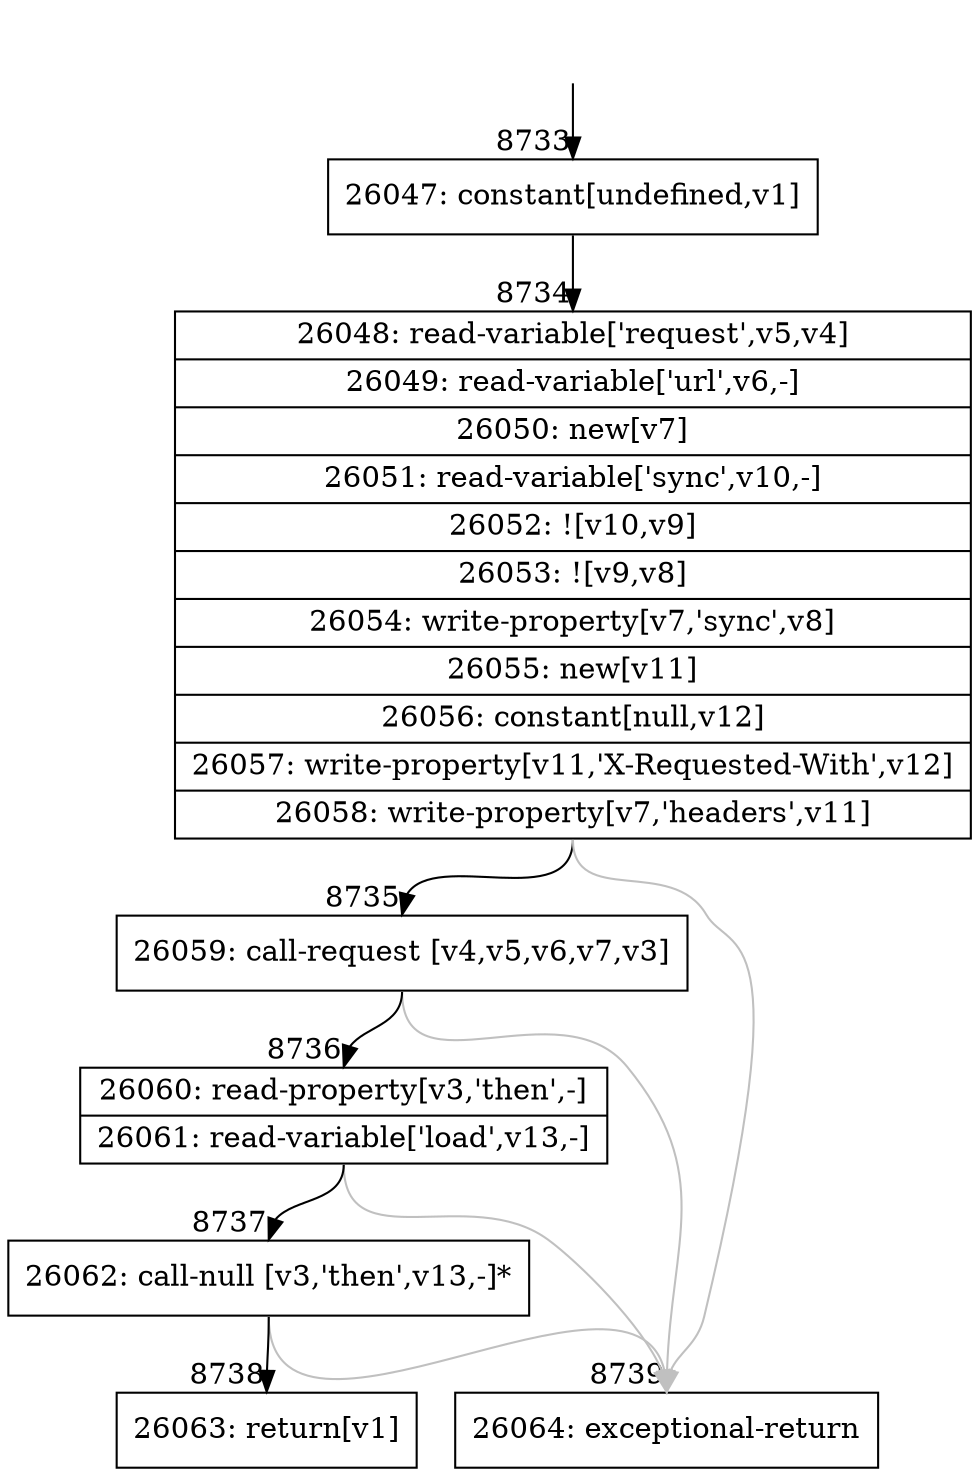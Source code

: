 digraph {
rankdir="TD"
BB_entry590[shape=none,label=""];
BB_entry590 -> BB8733 [tailport=s, headport=n, headlabel="    8733"]
BB8733 [shape=record label="{26047: constant[undefined,v1]}" ] 
BB8733 -> BB8734 [tailport=s, headport=n, headlabel="      8734"]
BB8734 [shape=record label="{26048: read-variable['request',v5,v4]|26049: read-variable['url',v6,-]|26050: new[v7]|26051: read-variable['sync',v10,-]|26052: ![v10,v9]|26053: ![v9,v8]|26054: write-property[v7,'sync',v8]|26055: new[v11]|26056: constant[null,v12]|26057: write-property[v11,'X-Requested-With',v12]|26058: write-property[v7,'headers',v11]}" ] 
BB8734 -> BB8735 [tailport=s, headport=n, headlabel="      8735"]
BB8734 -> BB8739 [tailport=s, headport=n, color=gray, headlabel="      8739"]
BB8735 [shape=record label="{26059: call-request [v4,v5,v6,v7,v3]}" ] 
BB8735 -> BB8736 [tailport=s, headport=n, headlabel="      8736"]
BB8735 -> BB8739 [tailport=s, headport=n, color=gray]
BB8736 [shape=record label="{26060: read-property[v3,'then',-]|26061: read-variable['load',v13,-]}" ] 
BB8736 -> BB8737 [tailport=s, headport=n, headlabel="      8737"]
BB8736 -> BB8739 [tailport=s, headport=n, color=gray]
BB8737 [shape=record label="{26062: call-null [v3,'then',v13,-]*}" ] 
BB8737 -> BB8738 [tailport=s, headport=n, headlabel="      8738"]
BB8737 -> BB8739 [tailport=s, headport=n, color=gray]
BB8738 [shape=record label="{26063: return[v1]}" ] 
BB8739 [shape=record label="{26064: exceptional-return}" ] 
//#$~ 12180
}
